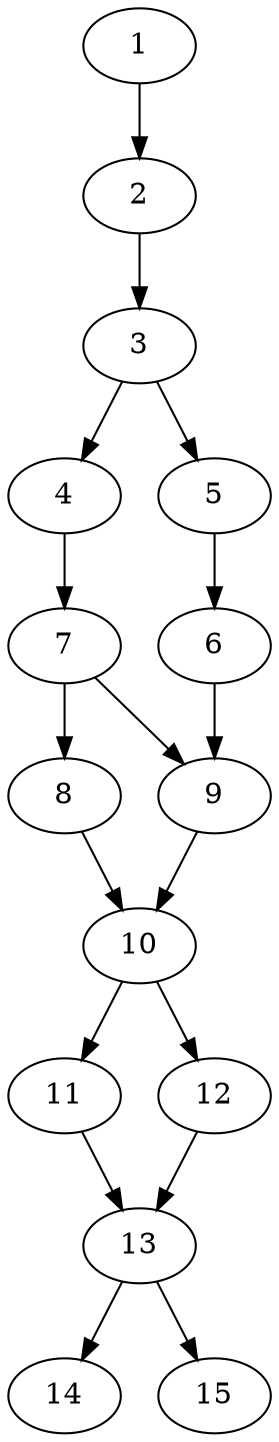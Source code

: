 // DAG automatically generated by daggen at Thu Oct  3 13:59:26 2019
// ./daggen --dot -n 15 --ccr 0.3 --fat 0.3 --regular 0.9 --density 0.7 --mindata 5242880 --maxdata 52428800 
digraph G {
  1 [size="108939947", alpha="0.15", expect_size="32681984"] 
  1 -> 2 [size ="32681984"]
  2 [size="166949547", alpha="0.05", expect_size="50084864"] 
  2 -> 3 [size ="50084864"]
  3 [size="133048320", alpha="0.19", expect_size="39914496"] 
  3 -> 4 [size ="39914496"]
  3 -> 5 [size ="39914496"]
  4 [size="93201067", alpha="0.03", expect_size="27960320"] 
  4 -> 7 [size ="27960320"]
  5 [size="120978773", alpha="0.16", expect_size="36293632"] 
  5 -> 6 [size ="36293632"]
  6 [size="31941973", alpha="0.14", expect_size="9582592"] 
  6 -> 9 [size ="9582592"]
  7 [size="46943573", alpha="0.01", expect_size="14083072"] 
  7 -> 8 [size ="14083072"]
  7 -> 9 [size ="14083072"]
  8 [size="88855893", alpha="0.06", expect_size="26656768"] 
  8 -> 10 [size ="26656768"]
  9 [size="64457387", alpha="0.02", expect_size="19337216"] 
  9 -> 10 [size ="19337216"]
  10 [size="77571413", alpha="0.11", expect_size="23271424"] 
  10 -> 11 [size ="23271424"]
  10 -> 12 [size ="23271424"]
  11 [size="20599467", alpha="0.04", expect_size="6179840"] 
  11 -> 13 [size ="6179840"]
  12 [size="141182293", alpha="0.14", expect_size="42354688"] 
  12 -> 13 [size ="42354688"]
  13 [size="25763840", alpha="0.07", expect_size="7729152"] 
  13 -> 14 [size ="7729152"]
  13 -> 15 [size ="7729152"]
  14 [size="18599253", alpha="0.00", expect_size="5579776"] 
  15 [size="43612160", alpha="0.17", expect_size="13083648"] 
}

